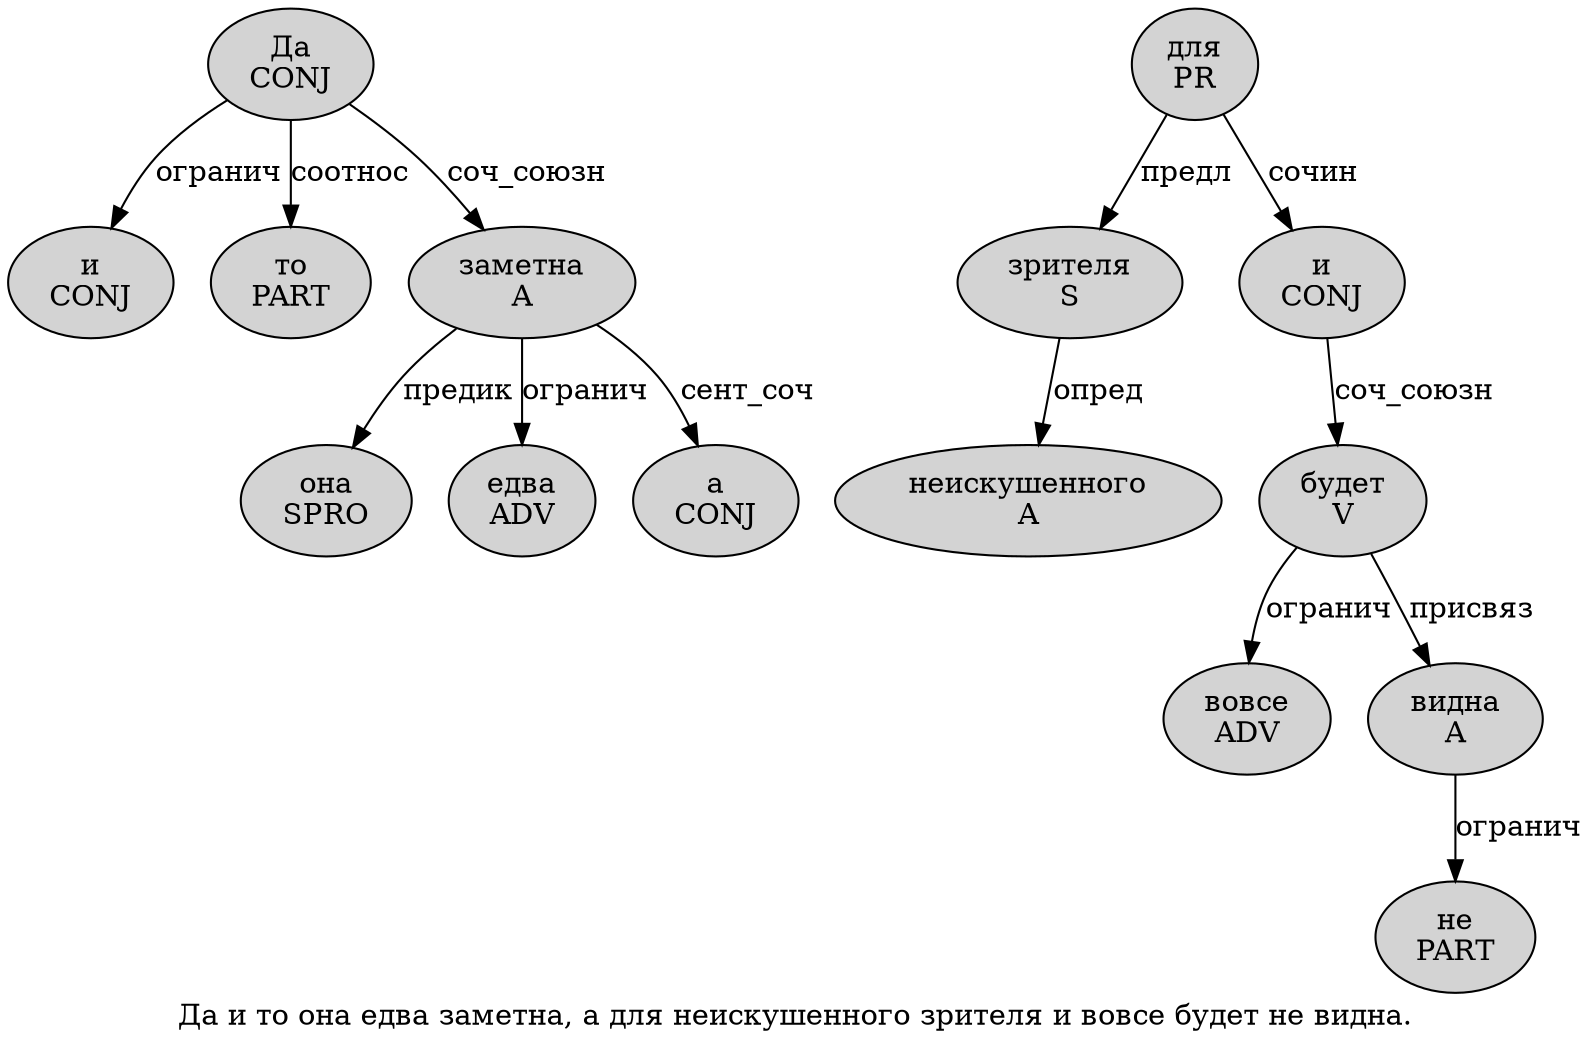 digraph SENTENCE_4229 {
	graph [label="Да и то она едва заметна, а для неискушенного зрителя и вовсе будет не видна."]
	node [style=filled]
		0 [label="Да
CONJ" color="" fillcolor=lightgray penwidth=1 shape=ellipse]
		1 [label="и
CONJ" color="" fillcolor=lightgray penwidth=1 shape=ellipse]
		2 [label="то
PART" color="" fillcolor=lightgray penwidth=1 shape=ellipse]
		3 [label="она
SPRO" color="" fillcolor=lightgray penwidth=1 shape=ellipse]
		4 [label="едва
ADV" color="" fillcolor=lightgray penwidth=1 shape=ellipse]
		5 [label="заметна
A" color="" fillcolor=lightgray penwidth=1 shape=ellipse]
		7 [label="а
CONJ" color="" fillcolor=lightgray penwidth=1 shape=ellipse]
		8 [label="для
PR" color="" fillcolor=lightgray penwidth=1 shape=ellipse]
		9 [label="неискушенного
A" color="" fillcolor=lightgray penwidth=1 shape=ellipse]
		10 [label="зрителя
S" color="" fillcolor=lightgray penwidth=1 shape=ellipse]
		11 [label="и
CONJ" color="" fillcolor=lightgray penwidth=1 shape=ellipse]
		12 [label="вовсе
ADV" color="" fillcolor=lightgray penwidth=1 shape=ellipse]
		13 [label="будет
V" color="" fillcolor=lightgray penwidth=1 shape=ellipse]
		14 [label="не
PART" color="" fillcolor=lightgray penwidth=1 shape=ellipse]
		15 [label="видна
A" color="" fillcolor=lightgray penwidth=1 shape=ellipse]
			10 -> 9 [label="опред"]
			8 -> 10 [label="предл"]
			8 -> 11 [label="сочин"]
			5 -> 3 [label="предик"]
			5 -> 4 [label="огранич"]
			5 -> 7 [label="сент_соч"]
			11 -> 13 [label="соч_союзн"]
			13 -> 12 [label="огранич"]
			13 -> 15 [label="присвяз"]
			15 -> 14 [label="огранич"]
			0 -> 1 [label="огранич"]
			0 -> 2 [label="соотнос"]
			0 -> 5 [label="соч_союзн"]
}